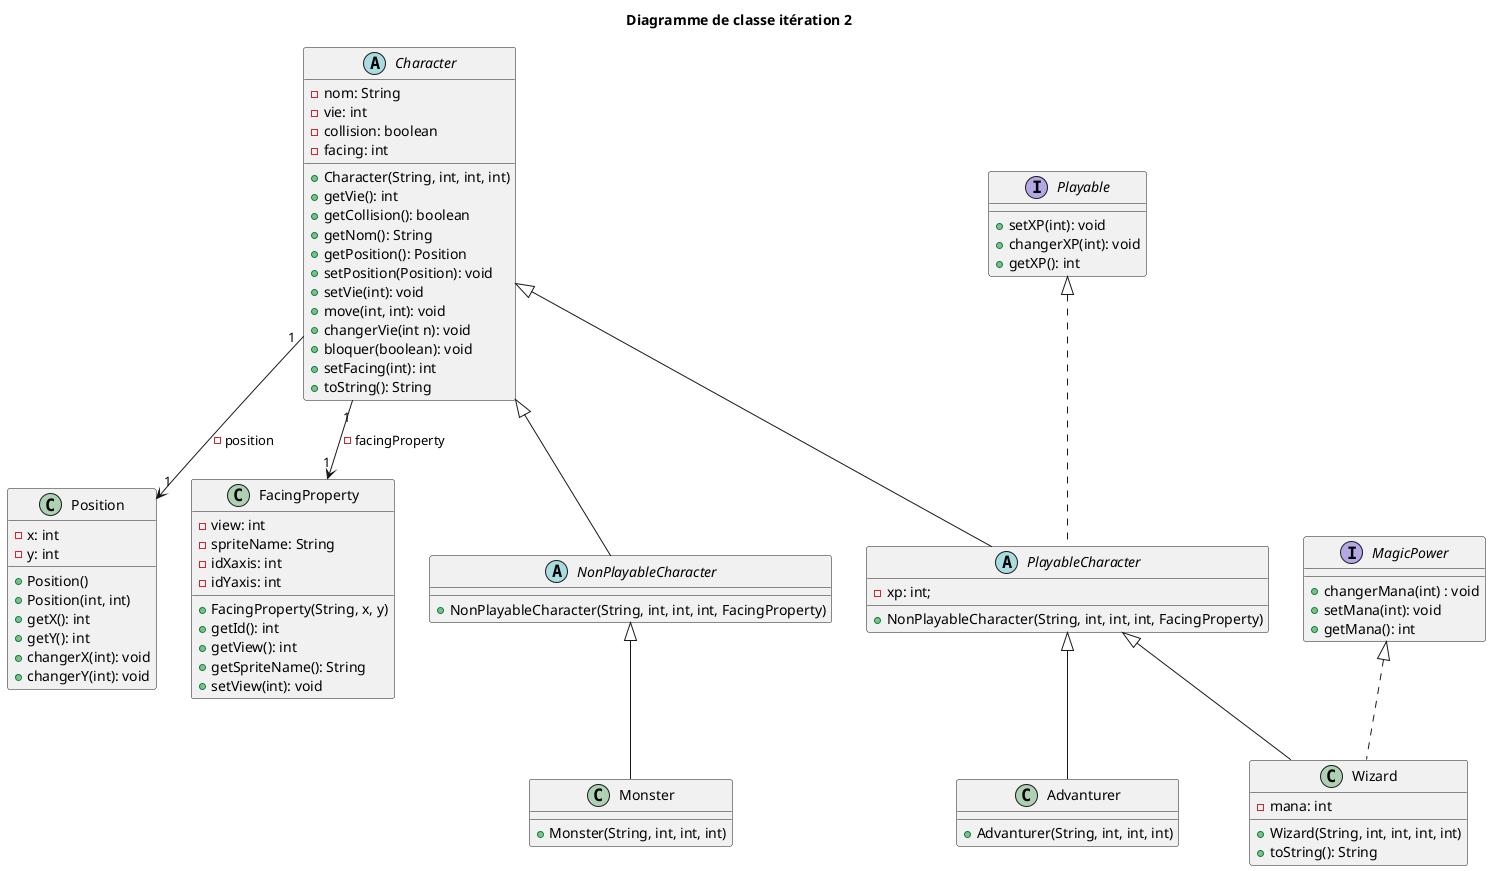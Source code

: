 @startuml

title Diagramme de classe itération 2

Character "1" --> "1" Position : - position

Character "1" --> "1" FacingProperty : - facingProperty

abstract class Character {
    + Character(String, int, int, int)
    - nom: String
    - vie: int
    - collision: boolean
    - facing: int
    + getVie(): int
    + getCollision(): boolean
    + getNom(): String
    + getPosition(): Position
    + setPosition(Position): void
    + setVie(int): void 
    + move(int, int): void
    + changerVie(int n): void
    + bloquer(boolean): void
    + setFacing(int): int
    + toString(): String
}

interface Playable {
    + setXP(int): void
    + changerXP(int): void
    + getXP(): int
}

interface MagicPower {
    + changerMana(int) : void
    + setMana(int): void
    + getMana(): int
}

abstract class NonPlayableCharacter extends Character {
    + NonPlayableCharacter(String, int, int, int, FacingProperty)
}
abstract class PlayableCharacter extends Character implements Playable {
    - xp: int;
    + NonPlayableCharacter(String, int, int, int, FacingProperty)
}

class Advanturer extends PlayableCharacter {
    + Advanturer(String, int, int, int)
}
class Wizard extends PlayableCharacter implements MagicPower {
    - mana: int
    + Wizard(String, int, int, int, int)
    + toString(): String
}

class Monster extends NonPlayableCharacter {
    + Monster(String, int, int, int)
}

class Position {
    + Position()
    + Position(int, int)
    - x: int
    - y: int
    + getX(): int
    + getY(): int
    + changerX(int): void
    + changerY(int): void
}

class FacingProperty {
    - view: int
    - spriteName: String
    - idXaxis: int
    - idYaxis: int
    + FacingProperty(String, x, y)
    + getId(): int
    + getView(): int
    + getSpriteName(): String
    + setView(int): void
}

@enduml